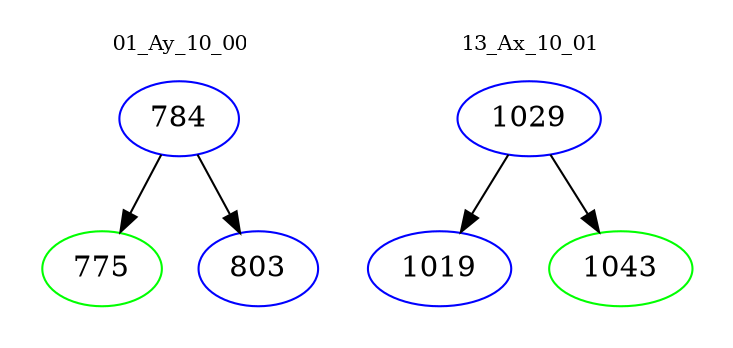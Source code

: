 digraph{
subgraph cluster_0 {
color = white
label = "01_Ay_10_00";
fontsize=10;
T0_784 [label="784", color="blue"]
T0_784 -> T0_775 [color="black"]
T0_775 [label="775", color="green"]
T0_784 -> T0_803 [color="black"]
T0_803 [label="803", color="blue"]
}
subgraph cluster_1 {
color = white
label = "13_Ax_10_01";
fontsize=10;
T1_1029 [label="1029", color="blue"]
T1_1029 -> T1_1019 [color="black"]
T1_1019 [label="1019", color="blue"]
T1_1029 -> T1_1043 [color="black"]
T1_1043 [label="1043", color="green"]
}
}
